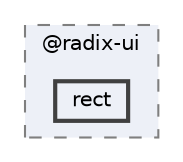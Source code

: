 digraph "C:/Users/arisc/OneDrive/Documents/GitHub/FINAL/EcoEats-Project/node_modules/@radix-ui/rect"
{
 // LATEX_PDF_SIZE
  bgcolor="transparent";
  edge [fontname=Helvetica,fontsize=10,labelfontname=Helvetica,labelfontsize=10];
  node [fontname=Helvetica,fontsize=10,shape=box,height=0.2,width=0.4];
  compound=true
  subgraph clusterdir_ab62ad447ec992f2fe79c76b760e4d1f {
    graph [ bgcolor="#edf0f7", pencolor="grey50", label="@radix-ui", fontname=Helvetica,fontsize=10 style="filled,dashed", URL="dir_ab62ad447ec992f2fe79c76b760e4d1f.html",tooltip=""]
  dir_48ac3100b4c9bc9df2d8585f4cffa488 [label="rect", fillcolor="#edf0f7", color="grey25", style="filled,bold", URL="dir_48ac3100b4c9bc9df2d8585f4cffa488.html",tooltip=""];
  }
}
